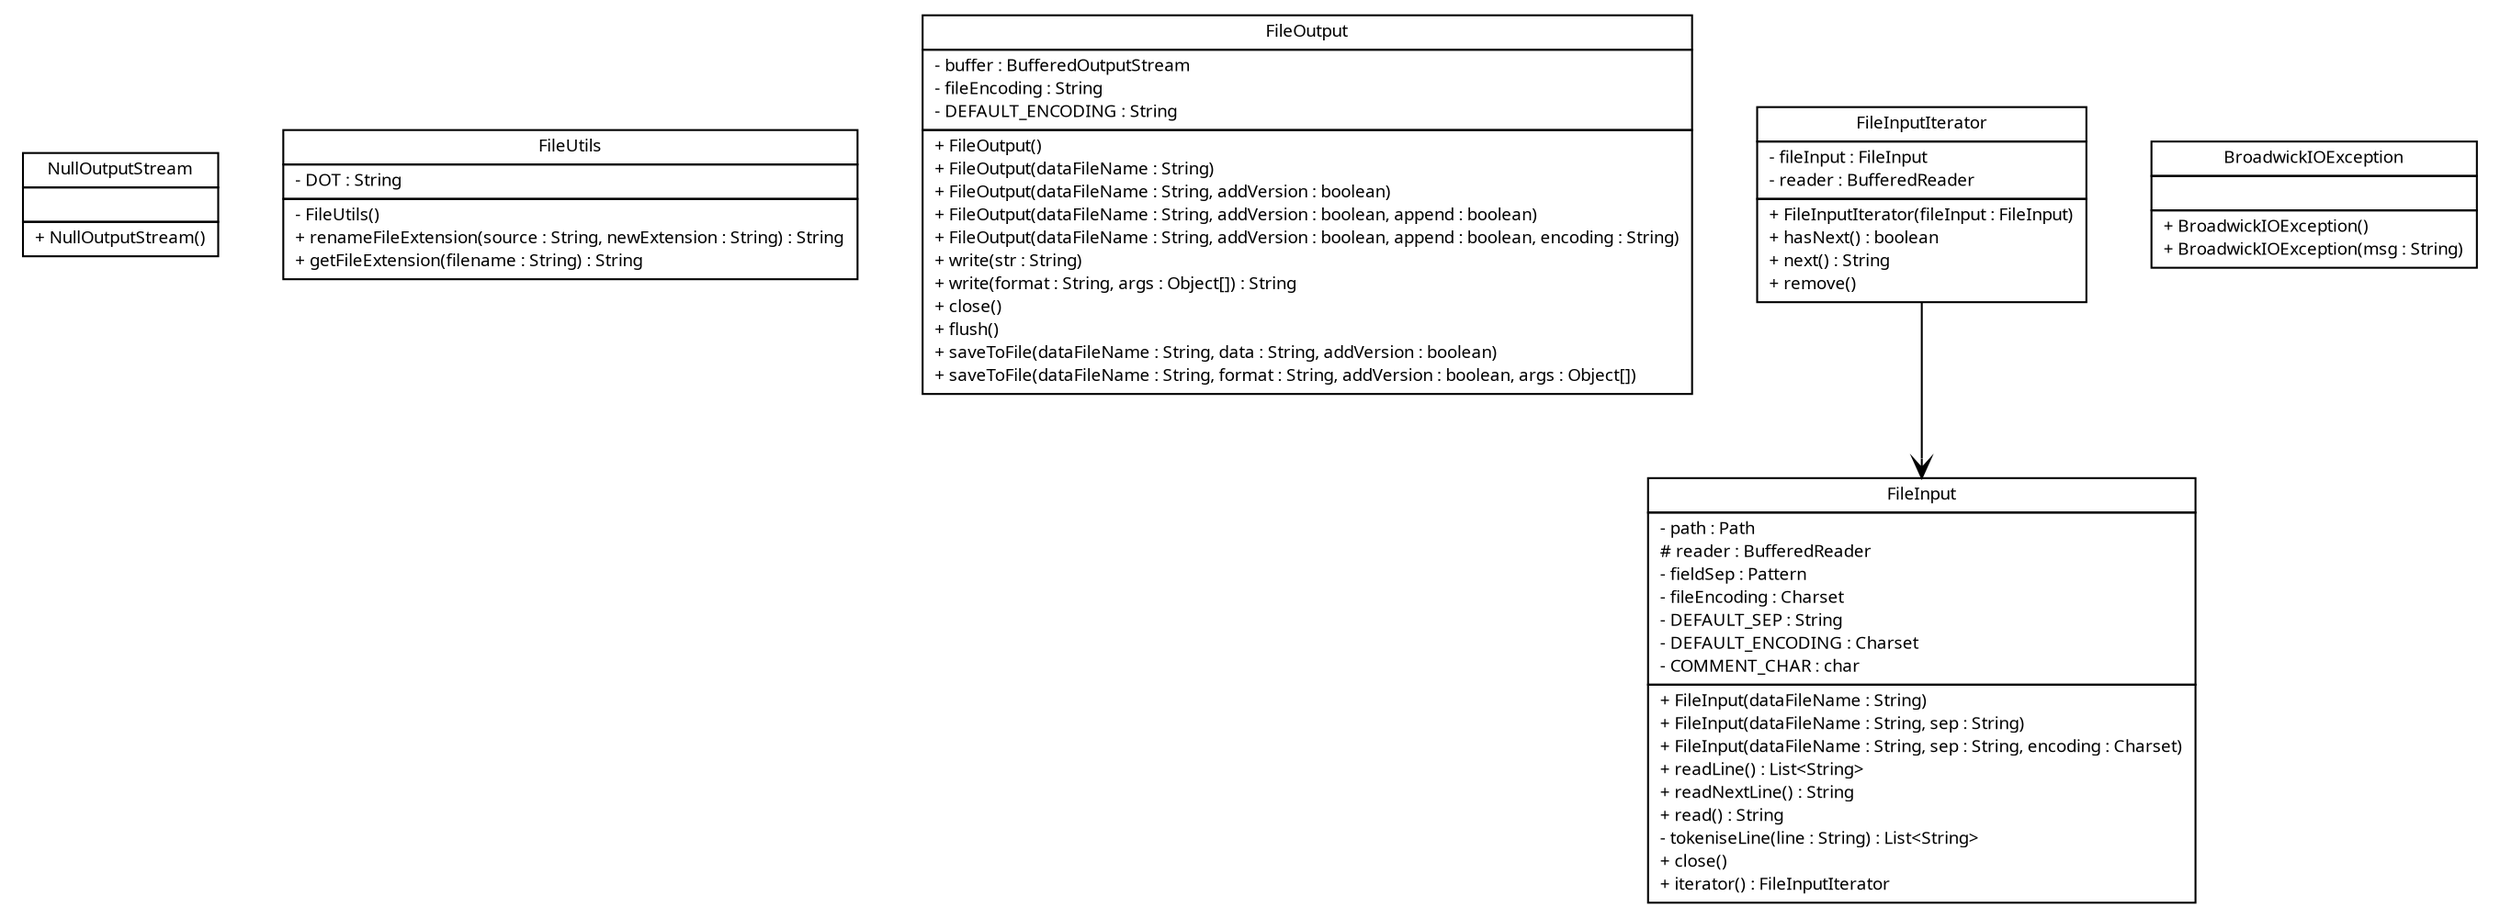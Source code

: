 #!/usr/local/bin/dot
#
# Class diagram 
# Generated by UMLGraph version R5_6 (http://www.umlgraph.org/)
#

digraph G {
	edge [fontname="Trebuchet MS",fontsize=10,labelfontname="Trebuchet MS",labelfontsize=10];
	node [fontname="Trebuchet MS",fontsize=10,shape=plaintext];
	nodesep=0.25;
	ranksep=0.5;
	// broadwick.io.NullOutputStream
	c1393 [label=<<table title="broadwick.io.NullOutputStream" border="0" cellborder="1" cellspacing="0" cellpadding="2" port="p" href="./NullOutputStream.html">
		<tr><td><table border="0" cellspacing="0" cellpadding="1">
<tr><td align="center" balign="center"><font face="Trebuchet MS"> NullOutputStream </font></td></tr>
		</table></td></tr>
		<tr><td><table border="0" cellspacing="0" cellpadding="1">
<tr><td align="left" balign="left">  </td></tr>
		</table></td></tr>
		<tr><td><table border="0" cellspacing="0" cellpadding="1">
<tr><td align="left" balign="left"> + NullOutputStream() </td></tr>
		</table></td></tr>
		</table>>, URL="./NullOutputStream.html", fontname="Trebuchet MS", fontcolor="black", fontsize=9.0];
	// broadwick.io.FileUtils
	c1394 [label=<<table title="broadwick.io.FileUtils" border="0" cellborder="1" cellspacing="0" cellpadding="2" port="p" href="./FileUtils.html">
		<tr><td><table border="0" cellspacing="0" cellpadding="1">
<tr><td align="center" balign="center"><font face="Trebuchet MS"> FileUtils </font></td></tr>
		</table></td></tr>
		<tr><td><table border="0" cellspacing="0" cellpadding="1">
<tr><td align="left" balign="left"> - DOT : String </td></tr>
		</table></td></tr>
		<tr><td><table border="0" cellspacing="0" cellpadding="1">
<tr><td align="left" balign="left"> - FileUtils() </td></tr>
<tr><td align="left" balign="left"> + renameFileExtension(source : String, newExtension : String) : String </td></tr>
<tr><td align="left" balign="left"> + getFileExtension(filename : String) : String </td></tr>
		</table></td></tr>
		</table>>, URL="./FileUtils.html", fontname="Trebuchet MS", fontcolor="black", fontsize=9.0];
	// broadwick.io.FileOutput
	c1395 [label=<<table title="broadwick.io.FileOutput" border="0" cellborder="1" cellspacing="0" cellpadding="2" port="p" href="./FileOutput.html">
		<tr><td><table border="0" cellspacing="0" cellpadding="1">
<tr><td align="center" balign="center"><font face="Trebuchet MS"> FileOutput </font></td></tr>
		</table></td></tr>
		<tr><td><table border="0" cellspacing="0" cellpadding="1">
<tr><td align="left" balign="left"> - buffer : BufferedOutputStream </td></tr>
<tr><td align="left" balign="left"> - fileEncoding : String </td></tr>
<tr><td align="left" balign="left"> - DEFAULT_ENCODING : String </td></tr>
		</table></td></tr>
		<tr><td><table border="0" cellspacing="0" cellpadding="1">
<tr><td align="left" balign="left"> + FileOutput() </td></tr>
<tr><td align="left" balign="left"> + FileOutput(dataFileName : String) </td></tr>
<tr><td align="left" balign="left"> + FileOutput(dataFileName : String, addVersion : boolean) </td></tr>
<tr><td align="left" balign="left"> + FileOutput(dataFileName : String, addVersion : boolean, append : boolean) </td></tr>
<tr><td align="left" balign="left"> + FileOutput(dataFileName : String, addVersion : boolean, append : boolean, encoding : String) </td></tr>
<tr><td align="left" balign="left"> + write(str : String) </td></tr>
<tr><td align="left" balign="left"> + write(format : String, args : Object[]) : String </td></tr>
<tr><td align="left" balign="left"> + close() </td></tr>
<tr><td align="left" balign="left"> + flush() </td></tr>
<tr><td align="left" balign="left"> + saveToFile(dataFileName : String, data : String, addVersion : boolean) </td></tr>
<tr><td align="left" balign="left"> + saveToFile(dataFileName : String, format : String, addVersion : boolean, args : Object[]) </td></tr>
		</table></td></tr>
		</table>>, URL="./FileOutput.html", fontname="Trebuchet MS", fontcolor="black", fontsize=9.0];
	// broadwick.io.FileInputIterator
	c1396 [label=<<table title="broadwick.io.FileInputIterator" border="0" cellborder="1" cellspacing="0" cellpadding="2" port="p" href="./FileInputIterator.html">
		<tr><td><table border="0" cellspacing="0" cellpadding="1">
<tr><td align="center" balign="center"><font face="Trebuchet MS"> FileInputIterator </font></td></tr>
		</table></td></tr>
		<tr><td><table border="0" cellspacing="0" cellpadding="1">
<tr><td align="left" balign="left"> - fileInput : FileInput </td></tr>
<tr><td align="left" balign="left"> - reader : BufferedReader </td></tr>
		</table></td></tr>
		<tr><td><table border="0" cellspacing="0" cellpadding="1">
<tr><td align="left" balign="left"> + FileInputIterator(fileInput : FileInput) </td></tr>
<tr><td align="left" balign="left"> + hasNext() : boolean </td></tr>
<tr><td align="left" balign="left"> + next() : String </td></tr>
<tr><td align="left" balign="left"> + remove() </td></tr>
		</table></td></tr>
		</table>>, URL="./FileInputIterator.html", fontname="Trebuchet MS", fontcolor="black", fontsize=9.0];
	// broadwick.io.FileInput
	c1397 [label=<<table title="broadwick.io.FileInput" border="0" cellborder="1" cellspacing="0" cellpadding="2" port="p" href="./FileInput.html">
		<tr><td><table border="0" cellspacing="0" cellpadding="1">
<tr><td align="center" balign="center"><font face="Trebuchet MS"> FileInput </font></td></tr>
		</table></td></tr>
		<tr><td><table border="0" cellspacing="0" cellpadding="1">
<tr><td align="left" balign="left"> - path : Path </td></tr>
<tr><td align="left" balign="left"> # reader : BufferedReader </td></tr>
<tr><td align="left" balign="left"> - fieldSep : Pattern </td></tr>
<tr><td align="left" balign="left"> - fileEncoding : Charset </td></tr>
<tr><td align="left" balign="left"> - DEFAULT_SEP : String </td></tr>
<tr><td align="left" balign="left"> - DEFAULT_ENCODING : Charset </td></tr>
<tr><td align="left" balign="left"> - COMMENT_CHAR : char </td></tr>
		</table></td></tr>
		<tr><td><table border="0" cellspacing="0" cellpadding="1">
<tr><td align="left" balign="left"> + FileInput(dataFileName : String) </td></tr>
<tr><td align="left" balign="left"> + FileInput(dataFileName : String, sep : String) </td></tr>
<tr><td align="left" balign="left"> + FileInput(dataFileName : String, sep : String, encoding : Charset) </td></tr>
<tr><td align="left" balign="left"> + readLine() : List&lt;String&gt; </td></tr>
<tr><td align="left" balign="left"> + readNextLine() : String </td></tr>
<tr><td align="left" balign="left"> + read() : String </td></tr>
<tr><td align="left" balign="left"> - tokeniseLine(line : String) : List&lt;String&gt; </td></tr>
<tr><td align="left" balign="left"> + close() </td></tr>
<tr><td align="left" balign="left"> + iterator() : FileInputIterator </td></tr>
		</table></td></tr>
		</table>>, URL="./FileInput.html", fontname="Trebuchet MS", fontcolor="black", fontsize=9.0];
	// broadwick.io.BroadwickIOException
	c1398 [label=<<table title="broadwick.io.BroadwickIOException" border="0" cellborder="1" cellspacing="0" cellpadding="2" port="p" href="./BroadwickIOException.html">
		<tr><td><table border="0" cellspacing="0" cellpadding="1">
<tr><td align="center" balign="center"><font face="Trebuchet MS"> BroadwickIOException </font></td></tr>
		</table></td></tr>
		<tr><td><table border="0" cellspacing="0" cellpadding="1">
<tr><td align="left" balign="left">  </td></tr>
		</table></td></tr>
		<tr><td><table border="0" cellspacing="0" cellpadding="1">
<tr><td align="left" balign="left"> + BroadwickIOException() </td></tr>
<tr><td align="left" balign="left"> + BroadwickIOException(msg : String) </td></tr>
		</table></td></tr>
		</table>>, URL="./BroadwickIOException.html", fontname="Trebuchet MS", fontcolor="black", fontsize=9.0];
	// broadwick.io.FileInputIterator NAVASSOC broadwick.io.FileInput
	c1396:p -> c1397:p [taillabel="", label="", headlabel="", fontname="Trebuchet MS", fontcolor="black", fontsize=10.0, color="black", arrowhead=open];
}

